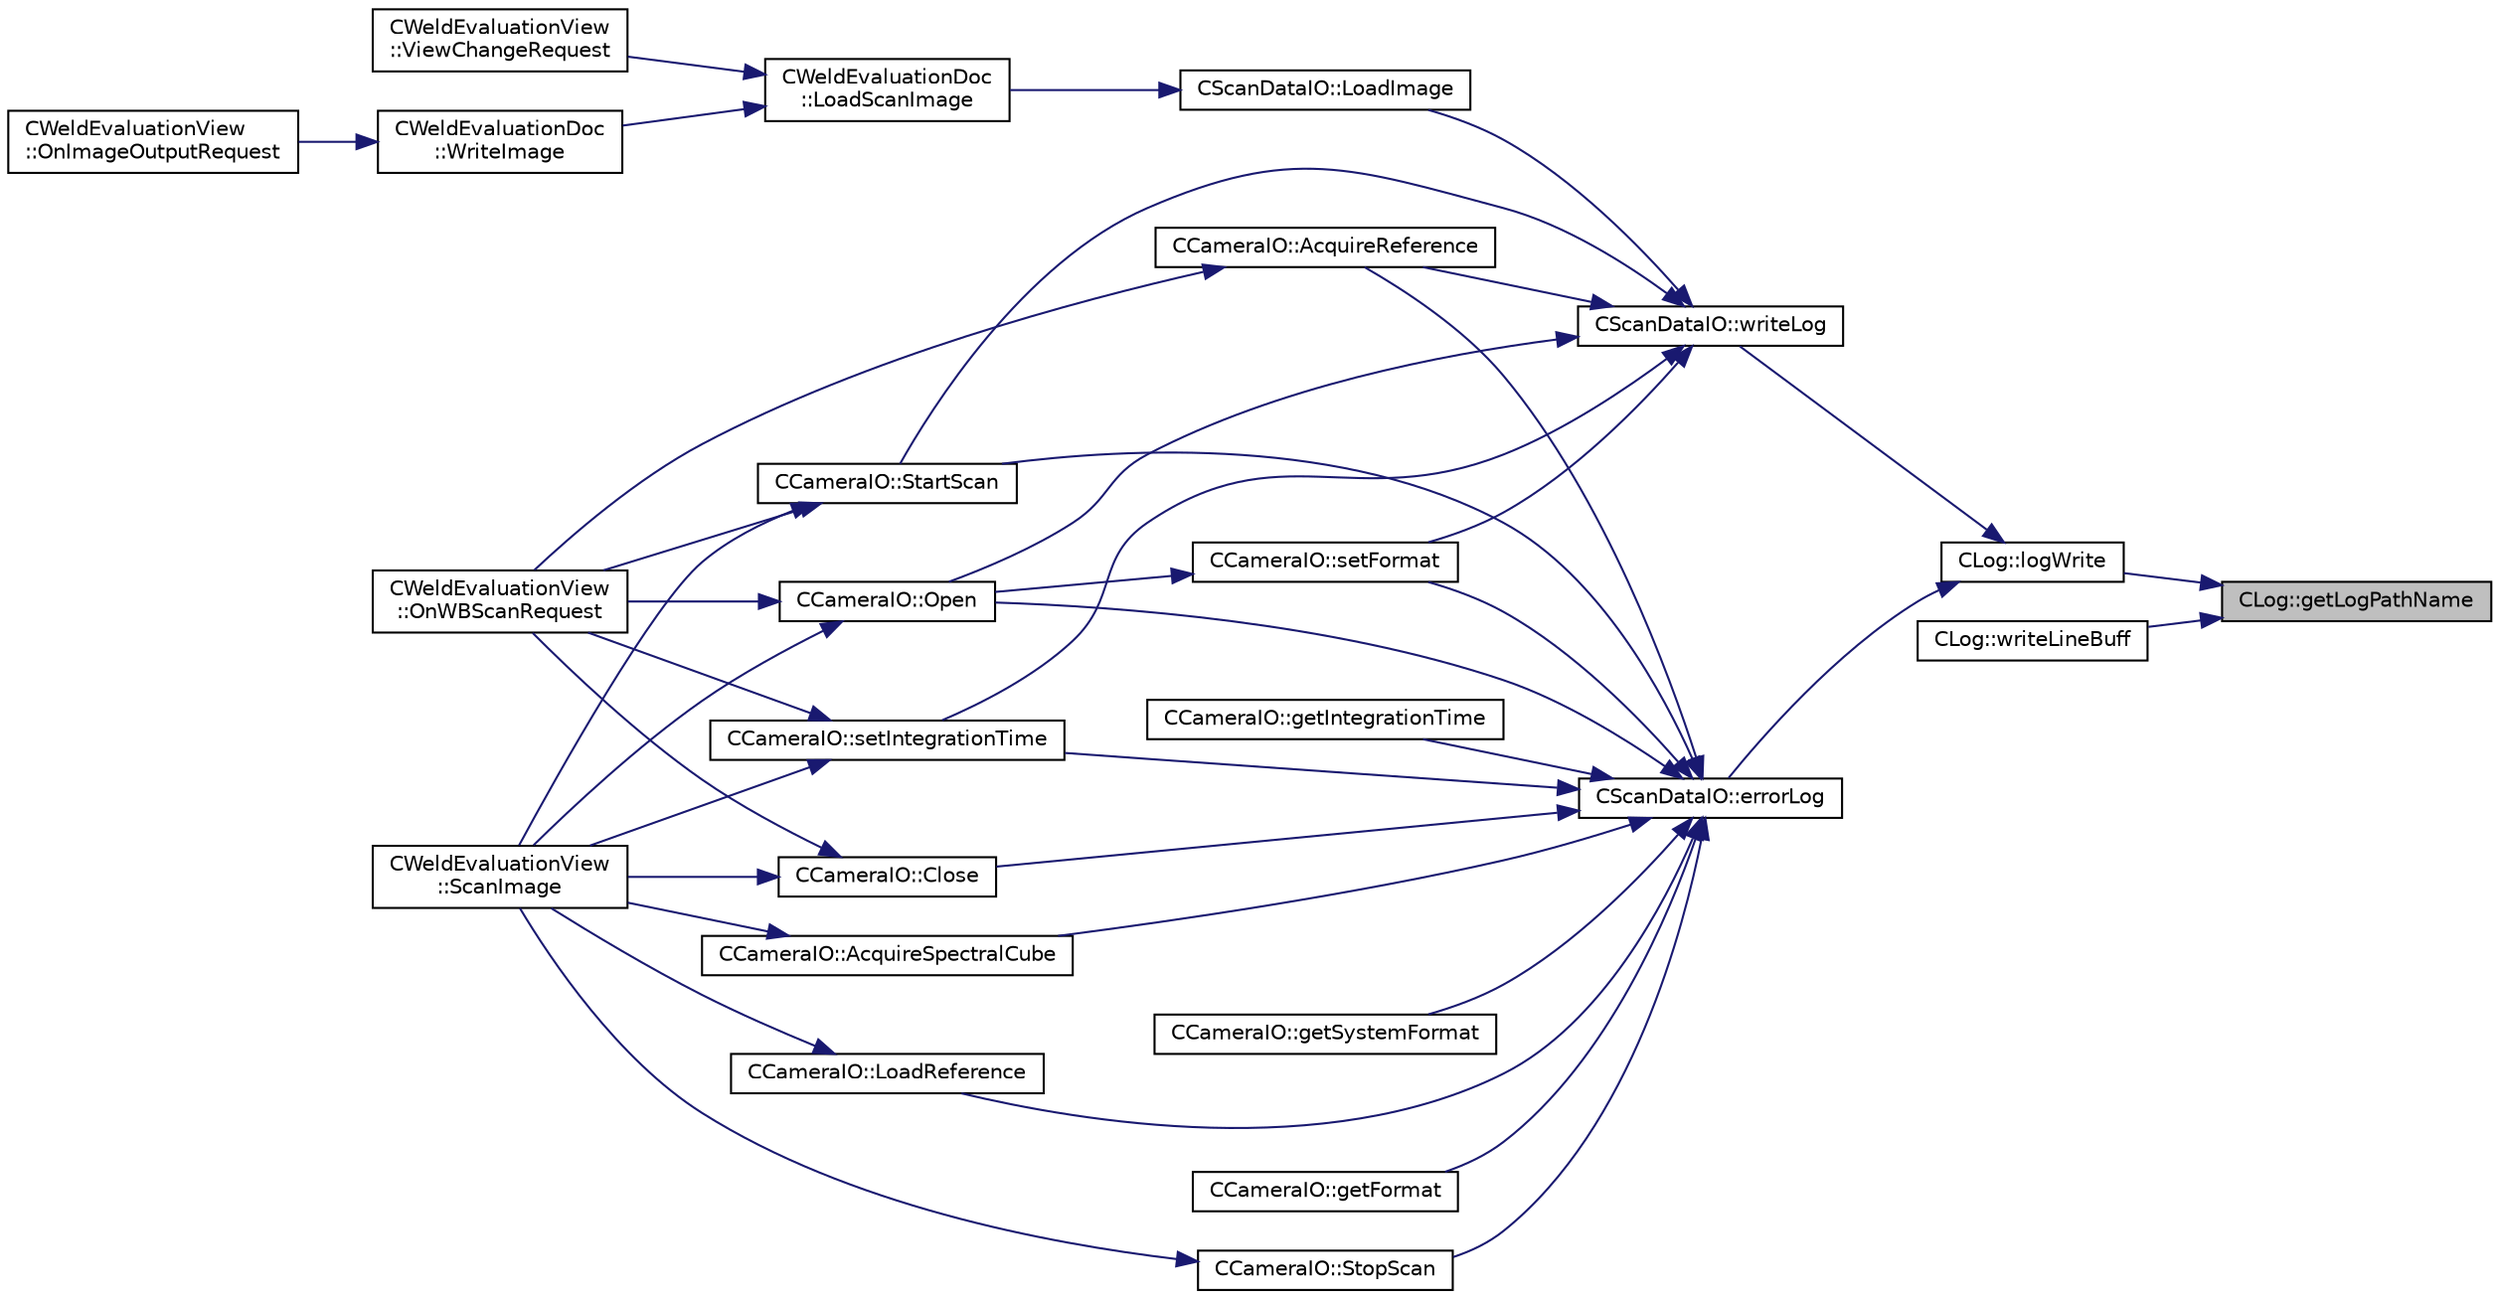 digraph "CLog::getLogPathName"
{
 // LATEX_PDF_SIZE
  edge [fontname="Helvetica",fontsize="10",labelfontname="Helvetica",labelfontsize="10"];
  node [fontname="Helvetica",fontsize="10",shape=record];
  rankdir="RL";
  Node1 [label="CLog::getLogPathName",height=0.2,width=0.4,color="black", fillcolor="grey75", style="filled", fontcolor="black",tooltip="ログファイルフルパス名の取得"];
  Node1 -> Node2 [dir="back",color="midnightblue",fontsize="10",style="solid",fontname="Helvetica"];
  Node2 [label="CLog::logWrite",height=0.2,width=0.4,color="black", fillcolor="white", style="filled",URL="$class_c_log.html#ac31d4dac2937ba01a36d1a3b44b83d70",tooltip="ログの出力"];
  Node2 -> Node3 [dir="back",color="midnightblue",fontsize="10",style="solid",fontname="Helvetica"];
  Node3 [label="CScanDataIO::errorLog",height=0.2,width=0.4,color="black", fillcolor="white", style="filled",URL="$class_c_scan_data_i_o.html#abfa111bff1b107f9615bf57d5014f7f4",tooltip="エラーログ出力"];
  Node3 -> Node4 [dir="back",color="midnightblue",fontsize="10",style="solid",fontname="Helvetica"];
  Node4 [label="CCameraIO::AcquireReference",height=0.2,width=0.4,color="black", fillcolor="white", style="filled",URL="$class_c_camera_i_o.html#a1730843fe81498de96623f8669cdefc5",tooltip="リファレンス（ホワイトバランス）の取得"];
  Node4 -> Node5 [dir="back",color="midnightblue",fontsize="10",style="solid",fontname="Helvetica"];
  Node5 [label="CWeldEvaluationView\l::OnWBScanRequest",height=0.2,width=0.4,color="black", fillcolor="white", style="filled",URL="$class_c_weld_evaluation_view.html#a2b69faf84702201cc5dbfe3fcd202b32",tooltip="ホワイトバランススキャンの要求"];
  Node3 -> Node6 [dir="back",color="midnightblue",fontsize="10",style="solid",fontname="Helvetica"];
  Node6 [label="CCameraIO::AcquireSpectralCube",height=0.2,width=0.4,color="black", fillcolor="white", style="filled",URL="$class_c_camera_i_o.html#a0579cb57b28f22477e9f0f27fbf5b845",tooltip="キューブデータ（最終データ）の取得"];
  Node6 -> Node7 [dir="back",color="midnightblue",fontsize="10",style="solid",fontname="Helvetica"];
  Node7 [label="CWeldEvaluationView\l::ScanImage",height=0.2,width=0.4,color="black", fillcolor="white", style="filled",URL="$class_c_weld_evaluation_view.html#af36ee74161f90ac2fe30337a0fe1fb9d",tooltip="スキャンの実施"];
  Node3 -> Node8 [dir="back",color="midnightblue",fontsize="10",style="solid",fontname="Helvetica"];
  Node8 [label="CCameraIO::Close",height=0.2,width=0.4,color="black", fillcolor="white", style="filled",URL="$class_c_camera_i_o.html#a5aeea6f7c98f556616525063d302d720",tooltip="カメラのクローズ"];
  Node8 -> Node5 [dir="back",color="midnightblue",fontsize="10",style="solid",fontname="Helvetica"];
  Node8 -> Node7 [dir="back",color="midnightblue",fontsize="10",style="solid",fontname="Helvetica"];
  Node3 -> Node9 [dir="back",color="midnightblue",fontsize="10",style="solid",fontname="Helvetica"];
  Node9 [label="CCameraIO::getFormat",height=0.2,width=0.4,color="black", fillcolor="white", style="filled",URL="$class_c_camera_i_o.html#a2969ec4f1d88629fa2d89ae29c901460",tooltip="フォーマットの取得"];
  Node3 -> Node10 [dir="back",color="midnightblue",fontsize="10",style="solid",fontname="Helvetica"];
  Node10 [label="CCameraIO::getIntegrationTime",height=0.2,width=0.4,color="black", fillcolor="white", style="filled",URL="$class_c_camera_i_o.html#a6f3994fcc04dd4265e02a8aff3211796",tooltip="IntegrationTimeの取得"];
  Node3 -> Node11 [dir="back",color="midnightblue",fontsize="10",style="solid",fontname="Helvetica"];
  Node11 [label="CCameraIO::getSystemFormat",height=0.2,width=0.4,color="black", fillcolor="white", style="filled",URL="$class_c_camera_i_o.html#a5af5cf5d929a1186903b2d586d76ddb5",tooltip="システムフォーマットの取得"];
  Node3 -> Node12 [dir="back",color="midnightblue",fontsize="10",style="solid",fontname="Helvetica"];
  Node12 [label="CCameraIO::LoadReference",height=0.2,width=0.4,color="black", fillcolor="white", style="filled",URL="$class_c_camera_i_o.html#a840fb31e388d67d52c8e316ded6a9e21",tooltip="リファレンス（ホワイトバランス）の読み込み"];
  Node12 -> Node7 [dir="back",color="midnightblue",fontsize="10",style="solid",fontname="Helvetica"];
  Node3 -> Node13 [dir="back",color="midnightblue",fontsize="10",style="solid",fontname="Helvetica"];
  Node13 [label="CCameraIO::Open",height=0.2,width=0.4,color="black", fillcolor="white", style="filled",URL="$class_c_camera_i_o.html#ac592e3623be0dba68f4db806da652cba",tooltip="カメラのオープン"];
  Node13 -> Node5 [dir="back",color="midnightblue",fontsize="10",style="solid",fontname="Helvetica"];
  Node13 -> Node7 [dir="back",color="midnightblue",fontsize="10",style="solid",fontname="Helvetica"];
  Node3 -> Node14 [dir="back",color="midnightblue",fontsize="10",style="solid",fontname="Helvetica"];
  Node14 [label="CCameraIO::setFormat",height=0.2,width=0.4,color="black", fillcolor="white", style="filled",URL="$class_c_camera_i_o.html#aa4c14720243ce00bb95950a601327637",tooltip="フォーマットの設定"];
  Node14 -> Node13 [dir="back",color="midnightblue",fontsize="10",style="solid",fontname="Helvetica"];
  Node3 -> Node15 [dir="back",color="midnightblue",fontsize="10",style="solid",fontname="Helvetica"];
  Node15 [label="CCameraIO::setIntegrationTime",height=0.2,width=0.4,color="black", fillcolor="white", style="filled",URL="$class_c_camera_i_o.html#a81016636faf8f4329a1a664716c17de9",tooltip="IntegrationTimeの設定"];
  Node15 -> Node5 [dir="back",color="midnightblue",fontsize="10",style="solid",fontname="Helvetica"];
  Node15 -> Node7 [dir="back",color="midnightblue",fontsize="10",style="solid",fontname="Helvetica"];
  Node3 -> Node16 [dir="back",color="midnightblue",fontsize="10",style="solid",fontname="Helvetica"];
  Node16 [label="CCameraIO::StartScan",height=0.2,width=0.4,color="black", fillcolor="white", style="filled",URL="$class_c_camera_i_o.html#a366c8cfc6c2492079e3d7a63fffb076c",tooltip="スキャンの開始"];
  Node16 -> Node5 [dir="back",color="midnightblue",fontsize="10",style="solid",fontname="Helvetica"];
  Node16 -> Node7 [dir="back",color="midnightblue",fontsize="10",style="solid",fontname="Helvetica"];
  Node3 -> Node17 [dir="back",color="midnightblue",fontsize="10",style="solid",fontname="Helvetica"];
  Node17 [label="CCameraIO::StopScan",height=0.2,width=0.4,color="black", fillcolor="white", style="filled",URL="$class_c_camera_i_o.html#aca6555e75b8ed9fc8695fb547bfb52f6",tooltip="スキャンの停止"];
  Node17 -> Node7 [dir="back",color="midnightblue",fontsize="10",style="solid",fontname="Helvetica"];
  Node2 -> Node18 [dir="back",color="midnightblue",fontsize="10",style="solid",fontname="Helvetica"];
  Node18 [label="CScanDataIO::writeLog",height=0.2,width=0.4,color="black", fillcolor="white", style="filled",URL="$class_c_scan_data_i_o.html#a5be204207783efd8238a8928cdb5c061",tooltip="ログ出力"];
  Node18 -> Node4 [dir="back",color="midnightblue",fontsize="10",style="solid",fontname="Helvetica"];
  Node18 -> Node19 [dir="back",color="midnightblue",fontsize="10",style="solid",fontname="Helvetica"];
  Node19 [label="CScanDataIO::LoadImage",height=0.2,width=0.4,color="black", fillcolor="white", style="filled",URL="$class_c_scan_data_i_o.html#a3be95afdfa7914f7a2acbc003048e3ff",tooltip="画像データ取得"];
  Node19 -> Node20 [dir="back",color="midnightblue",fontsize="10",style="solid",fontname="Helvetica"];
  Node20 [label="CWeldEvaluationDoc\l::LoadScanImage",height=0.2,width=0.4,color="black", fillcolor="white", style="filled",URL="$class_c_weld_evaluation_doc.html#a7b289ccf358a0ad255596c59196a3bd0",tooltip="スキャンデータイメージの取得"];
  Node20 -> Node21 [dir="back",color="midnightblue",fontsize="10",style="solid",fontname="Helvetica"];
  Node21 [label="CWeldEvaluationView\l::ViewChangeRequest",height=0.2,width=0.4,color="black", fillcolor="white", style="filled",URL="$class_c_weld_evaluation_view.html#a50da59446b116e48eb00b4ccc6074cdd",tooltip="表示変更リクエスト"];
  Node20 -> Node22 [dir="back",color="midnightblue",fontsize="10",style="solid",fontname="Helvetica"];
  Node22 [label="CWeldEvaluationDoc\l::WriteImage",height=0.2,width=0.4,color="black", fillcolor="white", style="filled",URL="$class_c_weld_evaluation_doc.html#a898813fc506ac6765717271c8d944663",tooltip="スキャンイメージの保存"];
  Node22 -> Node23 [dir="back",color="midnightblue",fontsize="10",style="solid",fontname="Helvetica"];
  Node23 [label="CWeldEvaluationView\l::OnImageOutputRequest",height=0.2,width=0.4,color="black", fillcolor="white", style="filled",URL="$class_c_weld_evaluation_view.html#a1b8f0add672d4bc0d3e561c7f61e649f",tooltip="画像出力要求"];
  Node18 -> Node13 [dir="back",color="midnightblue",fontsize="10",style="solid",fontname="Helvetica"];
  Node18 -> Node14 [dir="back",color="midnightblue",fontsize="10",style="solid",fontname="Helvetica"];
  Node18 -> Node15 [dir="back",color="midnightblue",fontsize="10",style="solid",fontname="Helvetica"];
  Node18 -> Node16 [dir="back",color="midnightblue",fontsize="10",style="solid",fontname="Helvetica"];
  Node1 -> Node24 [dir="back",color="midnightblue",fontsize="10",style="solid",fontname="Helvetica"];
  Node24 [label="CLog::writeLineBuff",height=0.2,width=0.4,color="black", fillcolor="white", style="filled",URL="$class_c_log.html#a525e7b49275b938e8ffaa42256983e20",tooltip="ログ出力ラインバッファのログ出力"];
}
